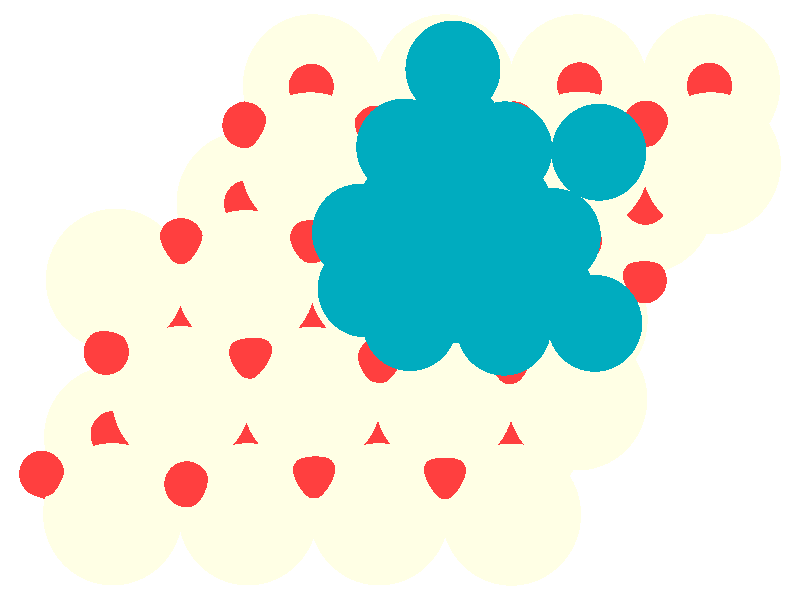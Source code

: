 #include "colors.inc"
#include "finish.inc"

global_settings {assumed_gamma 1 max_trace_level 6}
background {color White}
camera {orthographic
  right -23.42*x up 17.22*y
  direction 1.00*z
  location <0,0,50.00> look_at <0,0,0>}
light_source {<  2.00,   3.00,  40.00> color White
  area_light <0.70, 0, 0>, <0, 0.70, 0>, 3, 3
  adaptive 1 jitter}

#declare simple = finish {phong 0.7}
#declare pale = finish {ambient .5 diffuse .85 roughness .001 specular 0.200 }
#declare intermediate = finish {ambient 0.3 diffuse 0.6 specular 0.10 roughness 0.04 }
#declare vmd = finish {ambient .0 diffuse .65 phong 0.1 phong_size 40. specular 0.500 }
#declare jmol = finish {ambient .2 diffuse .6 specular 1 roughness .001 metallic}
#declare ase2 = finish {ambient 0.05 brilliance 3 diffuse 0.6 metallic specular 0.70 roughness 0.04 reflection 0.15}
#declare ase3 = finish {ambient .15 brilliance 2 diffuse .6 metallic specular 1. roughness .001 reflection .0}
#declare glass = finish {ambient .05 diffuse .3 specular 1. roughness .001}
#declare glass2 = finish {ambient .0 diffuse .3 specular 1. reflection .25 roughness .001}
#declare Rcell = 0.020;
#declare Rbond = 0.100;

#macro atom(LOC, R, COL, TRANS, FIN)
  sphere{LOC, R texture{pigment{color COL transmit TRANS} finish{FIN}}}
#end
#macro constrain(LOC, R, COL, TRANS FIN)
union{torus{R, Rcell rotate 45*z texture{pigment{color COL transmit TRANS} finish{FIN}}}
      torus{R, Rcell rotate -45*z texture{pigment{color COL transmit TRANS} finish{FIN}}}
      translate LOC}
#end

atom(< -2.56,   6.16, -12.01>, 2.04, rgb <1.00, 1.00, 0.78>, 0.0, ase3) // #0 
atom(<  3.27,  -3.93, -12.01>, 2.04, rgb <1.00, 1.00, 0.78>, 0.0, ase3) // #1 
atom(< -6.44,  -0.56, -12.01>, 2.04, rgb <1.00, 1.00, 0.78>, 0.0, ase3) // #2 
atom(<  5.21,  -0.56, -12.01>, 2.04, rgb <1.00, 1.00, 0.78>, 0.0, ase3) // #3 
atom(<  1.32,   6.16, -12.01>, 2.04, rgb <1.00, 1.00, 0.78>, 0.0, ase3) // #4 
atom(<  7.15,   2.80, -12.01>, 2.04, rgb <1.00, 1.00, 0.78>, 0.0, ase3) // #5 
atom(< -2.56,  -0.56, -12.01>, 2.04, rgb <1.00, 1.00, 0.78>, 0.0, ase3) // #6 
atom(<  9.09,   6.16, -12.01>, 2.04, rgb <1.00, 1.00, 0.78>, 0.0, ase3) // #7 
atom(<  5.21,   6.16, -12.01>, 2.04, rgb <1.00, 1.00, 0.78>, 0.0, ase3) // #8 
atom(< -0.62,  -3.93, -12.01>, 2.04, rgb <1.00, 1.00, 0.78>, 0.0, ase3) // #9 
atom(<  1.32,  -0.56, -12.01>, 2.04, rgb <1.00, 1.00, 0.78>, 0.0, ase3) // #10 
atom(< -0.62,   2.80, -12.01>, 2.04, rgb <1.00, 1.00, 0.78>, 0.0, ase3) // #11 
atom(< -8.38,  -3.93, -12.01>, 2.04, rgb <1.00, 1.00, 0.78>, 0.0, ase3) // #12 
atom(<  3.27,   2.80, -12.01>, 2.04, rgb <1.00, 1.00, 0.78>, 0.0, ase3) // #13 
atom(< -4.50,   2.80, -12.01>, 2.04, rgb <1.00, 1.00, 0.78>, 0.0, ase3) // #14 
atom(< -4.50,  -3.93, -12.01>, 2.04, rgb <1.00, 1.00, 0.78>, 0.0, ase3) // #15 
atom(< -4.45,  -6.15,  -8.88>, 2.04, rgb <1.00, 1.00, 0.78>, 0.0, ase3) // #16 
atom(<  3.29,   0.53,  -8.98>, 2.04, rgb <1.00, 1.00, 0.78>, 0.0, ase3) // #17 
atom(< -2.58,  -2.81,  -8.89>, 2.04, rgb <1.00, 1.00, 0.78>, 0.0, ase3) // #18 
atom(< -0.61,  -6.15,  -8.89>, 2.04, rgb <1.00, 1.00, 0.78>, 0.0, ase3) // #19 
atom(< -0.63,   0.56,  -8.94>, 2.04, rgb <1.00, 1.00, 0.78>, 0.0, ase3) // #20 
atom(<  1.30,  -2.85,  -8.91>, 2.04, rgb <1.00, 1.00, 0.78>, 0.0, ase3) // #21 
atom(<  1.33,   3.95,  -8.98>, 2.04, rgb <1.00, 1.00, 0.78>, 0.0, ase3) // #22 
atom(< -8.33,   0.58,  -8.89>, 2.04, rgb <1.00, 1.00, 0.78>, 0.0, ase3) // #23 
atom(< -8.41,  -6.15,  -8.81>, 2.04, rgb <1.00, 1.00, 0.78>, 0.0, ase3) // #24 
atom(<  9.11,   3.92,  -8.88>, 2.04, rgb <1.00, 1.00, 0.78>, 0.0, ase3) // #25 
atom(< -6.40,  -2.79,  -8.79>, 2.04, rgb <1.00, 1.00, 0.78>, 0.0, ase3) // #26 
atom(<  5.20,  -2.85,  -8.88>, 2.04, rgb <1.00, 1.00, 0.78>, 0.0, ase3) // #27 
atom(< -4.51,   0.54,  -8.89>, 2.04, rgb <1.00, 1.00, 0.78>, 0.0, ase3) // #28 
atom(<  5.25,   3.94,  -8.96>, 2.04, rgb <1.00, 1.00, 0.78>, 0.0, ase3) // #29 
atom(< -2.62,   3.92,  -8.91>, 2.04, rgb <1.00, 1.00, 0.78>, 0.0, ase3) // #30 
atom(<  3.26,  -6.16,  -8.90>, 2.04, rgb <1.00, 1.00, 0.78>, 0.0, ase3) // #31 
atom(< -2.56,   1.68, -12.80>, 0.66, rgb <1.00, 0.05, 0.05>, 0.0, ase3) // #32 
atom(< -8.38,  -1.68, -12.80>, 0.66, rgb <1.00, 0.05, 0.05>, 0.0, ase3) // #33 
atom(< -0.62,   5.04, -12.80>, 0.66, rgb <1.00, 0.05, 0.05>, 0.0, ase3) // #34 
atom(<-10.32,  -5.05, -12.80>, 0.66, rgb <1.00, 0.05, 0.05>, 0.0, ase3) // #35 
atom(<  3.27,  -1.68, -12.80>, 0.66, rgb <1.00, 0.05, 0.05>, 0.0, ase3) // #36 
atom(< -4.50,   5.04, -12.80>, 0.66, rgb <1.00, 0.05, 0.05>, 0.0, ase3) // #37 
atom(<  1.32,   1.68, -12.80>, 0.66, rgb <1.00, 0.05, 0.05>, 0.0, ase3) // #38 
atom(< -6.44,   1.68, -12.80>, 0.66, rgb <1.00, 0.05, 0.05>, 0.0, ase3) // #39 
atom(< -6.44,  -5.05, -12.80>, 0.66, rgb <1.00, 0.05, 0.05>, 0.0, ase3) // #40 
atom(<  7.15,   5.04, -12.80>, 0.66, rgb <1.00, 0.05, 0.05>, 0.0, ase3) // #41 
atom(< -0.62,  -1.68, -12.80>, 0.66, rgb <1.00, 0.05, 0.05>, 0.0, ase3) // #42 
atom(< -2.56,  -5.05, -12.80>, 0.66, rgb <1.00, 0.05, 0.05>, 0.0, ase3) // #43 
atom(< -4.50,  -1.68, -12.80>, 0.66, rgb <1.00, 0.05, 0.05>, 0.0, ase3) // #44 
atom(<  3.27,   5.04, -12.80>, 0.66, rgb <1.00, 0.05, 0.05>, 0.0, ase3) // #45 
atom(<  5.21,   1.68, -12.80>, 0.66, rgb <1.00, 0.05, 0.05>, 0.0, ase3) // #46 
atom(<  1.32,  -5.05, -12.80>, 0.66, rgb <1.00, 0.05, 0.05>, 0.0, ase3) // #47 
atom(< -4.50,  -6.17, -11.22>, 0.66, rgb <1.00, 0.05, 0.05>, 0.0, ase3) // #48 
atom(< -2.56,  -2.80, -11.22>, 0.66, rgb <1.00, 0.05, 0.05>, 0.0, ase3) // #49 
atom(< -0.62,  -6.17, -11.22>, 0.66, rgb <1.00, 0.05, 0.05>, 0.0, ase3) // #50 
atom(< -4.50,   0.56, -11.22>, 0.66, rgb <1.00, 0.05, 0.05>, 0.0, ase3) // #51 
atom(< -0.62,   0.56, -11.22>, 0.66, rgb <1.00, 0.05, 0.05>, 0.0, ase3) // #52 
atom(<  7.15,   0.56, -11.22>, 0.66, rgb <1.00, 0.05, 0.05>, 0.0, ase3) // #53 
atom(<  1.32,  -2.80, -11.22>, 0.66, rgb <1.00, 0.05, 0.05>, 0.0, ase3) // #54 
atom(< -6.44,  -2.80, -11.22>, 0.66, rgb <1.00, 0.05, 0.05>, 0.0, ase3) // #55 
atom(<  5.21,  -2.80, -11.22>, 0.66, rgb <1.00, 0.05, 0.05>, 0.0, ase3) // #56 
atom(< -8.38,  -6.17, -11.22>, 0.66, rgb <1.00, 0.05, 0.05>, 0.0, ase3) // #57 
atom(<  3.27,   0.56, -11.22>, 0.66, rgb <1.00, 0.05, 0.05>, 0.0, ase3) // #58 
atom(<  3.27,  -6.17, -11.22>, 0.66, rgb <1.00, 0.05, 0.05>, 0.0, ase3) // #59 
atom(<  9.09,   3.92, -11.22>, 0.66, rgb <1.00, 0.05, 0.05>, 0.0, ase3) // #60 
atom(<  5.21,   3.92, -11.22>, 0.66, rgb <1.00, 0.05, 0.05>, 0.0, ase3) // #61 
atom(< -2.56,   3.92, -11.22>, 0.66, rgb <1.00, 0.05, 0.05>, 0.0, ase3) // #62 
atom(<  1.32,   3.92, -11.22>, 0.66, rgb <1.00, 0.05, 0.05>, 0.0, ase3) // #63 
atom(< -0.63,  -3.90,  -9.71>, 0.66, rgb <1.00, 0.05, 0.05>, 0.0, ase3) // #64 
atom(< -4.49,   2.77,  -9.70>, 0.66, rgb <1.00, 0.05, 0.05>, 0.0, ase3) // #65 
atom(<  9.06,   6.15,  -9.70>, 0.66, rgb <1.00, 0.05, 0.05>, 0.0, ase3) // #66 
atom(<  5.26,   6.16,  -9.71>, 0.66, rgb <1.00, 0.05, 0.05>, 0.0, ase3) // #67 
atom(<  7.18,   2.82,  -9.71>, 0.66, rgb <1.00, 0.05, 0.05>, 0.0, ase3) // #68 
atom(<  1.33,  -0.58,  -9.72>, 0.66, rgb <1.00, 0.05, 0.05>, 0.0, ase3) // #69 
atom(< -2.60,   6.12,  -9.69>, 0.66, rgb <1.00, 0.05, 0.05>, 0.0, ase3) // #70 
atom(< -6.46,  -0.55,  -9.66>, 0.66, rgb <1.00, 0.05, 0.05>, 0.0, ase3) // #71 
atom(< -2.52,  -0.54,  -9.71>, 0.66, rgb <1.00, 0.05, 0.05>, 0.0, ase3) // #72 
atom(< -0.63,   2.80,  -9.73>, 0.66, rgb <1.00, 0.05, 0.05>, 0.0, ase3) // #73 
atom(<  5.19,  -0.58,  -9.72>, 0.66, rgb <1.00, 0.05, 0.05>, 0.0, ase3) // #74 
atom(< -4.49,  -3.95,  -9.67>, 0.66, rgb <1.00, 0.05, 0.05>, 0.0, ase3) // #75 
atom(<  3.28,   2.80,  -9.74>, 0.66, rgb <1.00, 0.05, 0.05>, 0.0, ase3) // #76 
atom(<  1.36,   6.12,  -9.71>, 0.66, rgb <1.00, 0.05, 0.05>, 0.0, ase3) // #77 
atom(< -8.40,  -3.85,  -9.60>, 0.66, rgb <1.00, 0.05, 0.05>, 0.0, ase3) // #78 
atom(<  3.24,  -3.90,  -9.73>, 0.66, rgb <1.00, 0.05, 0.05>, 0.0, ase3) // #79 
atom(< -0.71,   4.92,  -8.01>, 0.66, rgb <1.00, 0.05, 0.05>, 0.0, ase3) // #80 
atom(<  7.20,   5.06,  -7.93>, 0.66, rgb <1.00, 0.05, 0.05>, 0.0, ase3) // #81 
atom(<  3.33,   5.04,  -8.17>, 0.66, rgb <1.00, 0.05, 0.05>, 0.0, ase3) // #82 
atom(<-10.49,  -4.99,  -8.08>, 0.66, rgb <1.00, 0.05, 0.05>, 0.0, ase3) // #83 
atom(< -2.57,   1.72,  -7.99>, 0.66, rgb <1.00, 0.05, 0.05>, 0.0, ase3) // #84 
atom(< -4.36,  -1.60,  -8.08>, 0.66, rgb <1.00, 0.05, 0.05>, 0.0, ase3) // #85 
atom(< -6.24,  -5.29,  -7.74>, 0.66, rgb <1.00, 0.05, 0.05>, 0.0, ase3) // #86 
atom(< -8.60,  -1.49,  -7.79>, 0.66, rgb <1.00, 0.05, 0.05>, 0.0, ase3) // #87 
atom(<  1.36,   1.69,  -8.27>, 0.66, rgb <1.00, 0.05, 0.05>, 0.0, ase3) // #88 
atom(< -0.59,  -1.72,  -8.00>, 0.66, rgb <1.00, 0.05, 0.05>, 0.0, ase3) // #89 
atom(< -2.51,  -5.03,  -8.11>, 0.66, rgb <1.00, 0.05, 0.05>, 0.0, ase3) // #90 
atom(< -6.41,   1.69,  -8.10>, 0.66, rgb <1.00, 0.05, 0.05>, 0.0, ase3) // #91 
atom(<  5.25,   1.70,  -8.19>, 0.66, rgb <1.00, 0.05, 0.05>, 0.0, ase3) // #92 
atom(<  3.20,  -1.75,  -8.06>, 0.66, rgb <1.00, 0.05, 0.05>, 0.0, ase3) // #93 
atom(<  1.31,  -5.05,  -8.14>, 0.66, rgb <1.00, 0.05, 0.05>, 0.0, ase3) // #94 
atom(< -4.54,   5.02,  -8.11>, 0.66, rgb <1.00, 0.05, 0.05>, 0.0, ase3) // #95 
atom(<  0.29,  -0.65,  -6.36>, 1.39, rgb <0.00, 0.41, 0.52>, 0.0, ase3) // #96 
atom(<  1.67,   1.86,  -6.30>, 1.39, rgb <0.00, 0.41, 0.52>, 0.0, ase3) // #97 
atom(<  3.04,  -0.78,  -6.27>, 1.39, rgb <0.00, 0.41, 0.52>, 0.0, ase3) // #98 
atom(<  1.60,   0.15,  -4.19>, 1.39, rgb <0.00, 0.41, 0.52>, 0.0, ase3) // #99 
atom(< -1.19,   1.94,  -6.35>, 1.39, rgb <0.00, 0.41, 0.52>, 0.0, ase3) // #100 
atom(<  4.49,   1.82,  -6.30>, 1.39, rgb <0.00, 0.41, 0.52>, 0.0, ase3) // #101 
atom(<  0.11,   4.39,  -6.23>, 1.39, rgb <0.00, 0.41, 0.52>, 0.0, ase3) // #102 
atom(<  0.16,   2.66,  -4.17>, 1.39, rgb <0.00, 0.41, 0.52>, 0.0, ase3) // #103 
atom(<  3.07,   4.31,  -6.29>, 1.39, rgb <0.00, 0.41, 0.52>, 0.0, ase3) // #104 
atom(<  3.07,   2.66,  -4.20>, 1.39, rgb <0.00, 0.41, 0.52>, 0.0, ase3) // #105 
atom(< -1.02,   0.32,  -4.18>, 1.39, rgb <0.00, 0.41, 0.52>, 0.0, ase3) // #106 
atom(<  5.82,   4.24,  -6.34>, 1.39, rgb <0.00, 0.41, 0.52>, 0.0, ase3) // #107 
atom(<  1.60,   4.90,  -4.15>, 1.39, rgb <0.00, 0.41, 0.52>, 0.0, ase3) // #108 
atom(<  1.55,   6.63,  -6.21>, 1.39, rgb <0.00, 0.41, 0.52>, 0.0, ase3) // #109 
atom(<  4.26,   0.25,  -4.18>, 1.39, rgb <0.00, 0.41, 0.52>, 0.0, ase3) // #110 
atom(<  5.70,  -0.67,  -6.24>, 1.39, rgb <0.00, 0.41, 0.52>, 0.0, ase3) // #111 
atom(<  3.00,   1.00,  -2.03>, 1.39, rgb <0.00, 0.41, 0.52>, 0.0, ase3) // #112 
atom(<  0.23,   1.02,  -2.01>, 1.39, rgb <0.00, 0.41, 0.52>, 0.0, ase3) // #113 
atom(<  1.63,   3.42,  -2.01>, 1.39, rgb <0.00, 0.41, 0.52>, 0.0, ase3) // #114 
atom(<  1.62,   1.81,   0.00>, 1.39, rgb <0.00, 0.41, 0.52>, 0.0, ase3) // #115 
